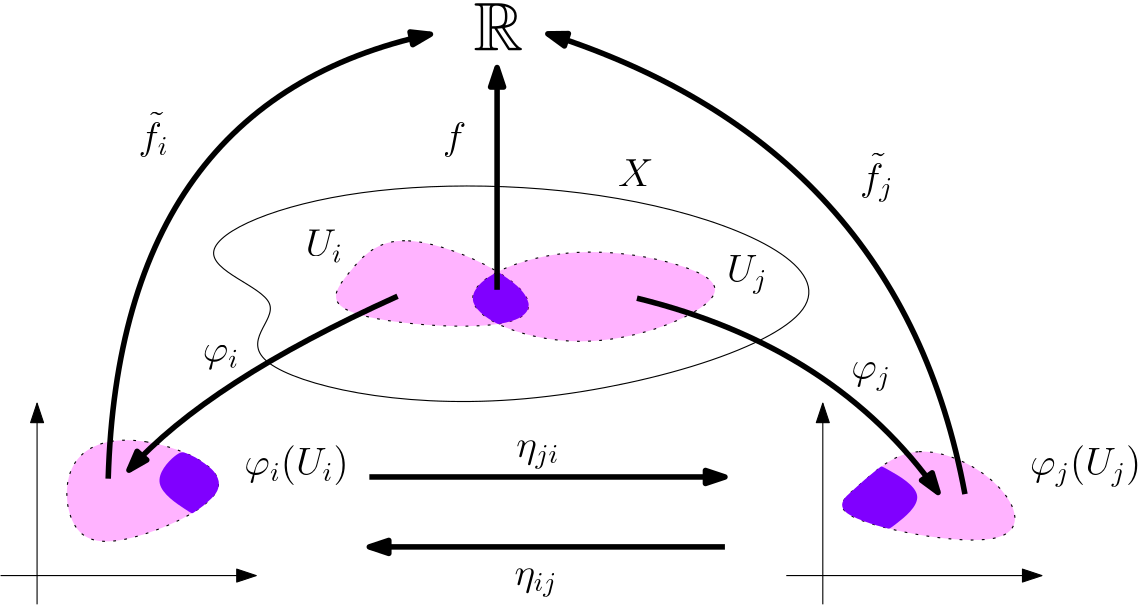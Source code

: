 <?xml version="1.0"?>
<!DOCTYPE ipe SYSTEM "ipe.dtd">
<ipe version="70218" creator="Ipe 7.2.28">
<info created="D:20250711105958" modified="D:20250711140029"/>
<preamble>\usepackage{amssymb}
\usepackage{amsmath}</preamble>
<ipestyle name="basic">
<symbol name="arrow/arc(spx)">
<path stroke="sym-stroke" fill="sym-stroke" pen="sym-pen">
0 0 m
-1 0.333 l
-1 -0.333 l
h
</path>
</symbol>
<symbol name="arrow/farc(spx)">
<path stroke="sym-stroke" fill="white" pen="sym-pen">
0 0 m
-1 0.333 l
-1 -0.333 l
h
</path>
</symbol>
<symbol name="arrow/ptarc(spx)">
<path stroke="sym-stroke" fill="sym-stroke" pen="sym-pen">
0 0 m
-1 0.333 l
-0.8 0 l
-1 -0.333 l
h
</path>
</symbol>
<symbol name="arrow/fptarc(spx)">
<path stroke="sym-stroke" fill="white" pen="sym-pen">
0 0 m
-1 0.333 l
-0.8 0 l
-1 -0.333 l
h
</path>
</symbol>
<symbol name="mark/circle(sx)" transformations="translations">
<path fill="sym-stroke">
0.6 0 0 0.6 0 0 e
0.4 0 0 0.4 0 0 e
</path>
</symbol>
<symbol name="mark/disk(sx)" transformations="translations">
<path fill="sym-stroke">
0.6 0 0 0.6 0 0 e
</path>
</symbol>
<symbol name="mark/fdisk(sfx)" transformations="translations">
<group>
<path fill="sym-fill">
0.5 0 0 0.5 0 0 e
</path>
<path fill="sym-stroke" fillrule="eofill">
0.6 0 0 0.6 0 0 e
0.4 0 0 0.4 0 0 e
</path>
</group>
</symbol>
<symbol name="mark/box(sx)" transformations="translations">
<path fill="sym-stroke" fillrule="eofill">
-0.6 -0.6 m
0.6 -0.6 l
0.6 0.6 l
-0.6 0.6 l
h
-0.4 -0.4 m
0.4 -0.4 l
0.4 0.4 l
-0.4 0.4 l
h
</path>
</symbol>
<symbol name="mark/square(sx)" transformations="translations">
<path fill="sym-stroke">
-0.6 -0.6 m
0.6 -0.6 l
0.6 0.6 l
-0.6 0.6 l
h
</path>
</symbol>
<symbol name="mark/fsquare(sfx)" transformations="translations">
<group>
<path fill="sym-fill">
-0.5 -0.5 m
0.5 -0.5 l
0.5 0.5 l
-0.5 0.5 l
h
</path>
<path fill="sym-stroke" fillrule="eofill">
-0.6 -0.6 m
0.6 -0.6 l
0.6 0.6 l
-0.6 0.6 l
h
-0.4 -0.4 m
0.4 -0.4 l
0.4 0.4 l
-0.4 0.4 l
h
</path>
</group>
</symbol>
<symbol name="mark/cross(sx)" transformations="translations">
<group>
<path fill="sym-stroke">
-0.43 -0.57 m
0.57 0.43 l
0.43 0.57 l
-0.57 -0.43 l
h
</path>
<path fill="sym-stroke">
-0.43 0.57 m
0.57 -0.43 l
0.43 -0.57 l
-0.57 0.43 l
h
</path>
</group>
</symbol>
<symbol name="arrow/fnormal(spx)">
<path stroke="sym-stroke" fill="white" pen="sym-pen">
0 0 m
-1 0.333 l
-1 -0.333 l
h
</path>
</symbol>
<symbol name="arrow/pointed(spx)">
<path stroke="sym-stroke" fill="sym-stroke" pen="sym-pen">
0 0 m
-1 0.333 l
-0.8 0 l
-1 -0.333 l
h
</path>
</symbol>
<symbol name="arrow/fpointed(spx)">
<path stroke="sym-stroke" fill="white" pen="sym-pen">
0 0 m
-1 0.333 l
-0.8 0 l
-1 -0.333 l
h
</path>
</symbol>
<symbol name="arrow/linear(spx)">
<path stroke="sym-stroke" pen="sym-pen">
-1 0.333 m
0 0 l
-1 -0.333 l
</path>
</symbol>
<symbol name="arrow/fdouble(spx)">
<path stroke="sym-stroke" fill="white" pen="sym-pen">
0 0 m
-1 0.333 l
-1 -0.333 l
h
-1 0 m
-2 0.333 l
-2 -0.333 l
h
</path>
</symbol>
<symbol name="arrow/double(spx)">
<path stroke="sym-stroke" fill="sym-stroke" pen="sym-pen">
0 0 m
-1 0.333 l
-1 -0.333 l
h
-1 0 m
-2 0.333 l
-2 -0.333 l
h
</path>
</symbol>
<symbol name="arrow/mid-normal(spx)">
<path stroke="sym-stroke" fill="sym-stroke" pen="sym-pen">
0.5 0 m
-0.5 0.333 l
-0.5 -0.333 l
h
</path>
</symbol>
<symbol name="arrow/mid-fnormal(spx)">
<path stroke="sym-stroke" fill="white" pen="sym-pen">
0.5 0 m
-0.5 0.333 l
-0.5 -0.333 l
h
</path>
</symbol>
<symbol name="arrow/mid-pointed(spx)">
<path stroke="sym-stroke" fill="sym-stroke" pen="sym-pen">
0.5 0 m
-0.5 0.333 l
-0.3 0 l
-0.5 -0.333 l
h
</path>
</symbol>
<symbol name="arrow/mid-fpointed(spx)">
<path stroke="sym-stroke" fill="white" pen="sym-pen">
0.5 0 m
-0.5 0.333 l
-0.3 0 l
-0.5 -0.333 l
h
</path>
</symbol>
<symbol name="arrow/mid-double(spx)">
<path stroke="sym-stroke" fill="sym-stroke" pen="sym-pen">
1 0 m
0 0.333 l
0 -0.333 l
h
0 0 m
-1 0.333 l
-1 -0.333 l
h
</path>
</symbol>
<symbol name="arrow/mid-fdouble(spx)">
<path stroke="sym-stroke" fill="white" pen="sym-pen">
1 0 m
0 0.333 l
0 -0.333 l
h
0 0 m
-1 0.333 l
-1 -0.333 l
h
</path>
</symbol>
<anglesize name="22.5 deg" value="22.5"/>
<anglesize name="30 deg" value="30"/>
<anglesize name="45 deg" value="45"/>
<anglesize name="60 deg" value="60"/>
<anglesize name="90 deg" value="90"/>
<arrowsize name="large" value="10"/>
<arrowsize name="small" value="5"/>
<arrowsize name="tiny" value="3"/>
<color name="blue" value="0 0 1"/>
<color name="brown" value="0.647 0.165 0.165"/>
<color name="darkblue" value="0 0 0.545"/>
<color name="darkcyan" value="0 0.545 0.545"/>
<color name="darkgray" value="0.663"/>
<color name="darkgreen" value="0 0.392 0"/>
<color name="darkmagenta" value="0.545 0 0.545"/>
<color name="darkorange" value="1 0.549 0"/>
<color name="darkred" value="0.545 0 0"/>
<color name="gold" value="1 0.843 0"/>
<color name="gray" value="0.745"/>
<color name="green" value="0 1 0"/>
<color name="lightblue" value="0.678 0.847 0.902"/>
<color name="lightcyan" value="0.878 1 1"/>
<color name="lightgray" value="0.827"/>
<color name="lightgreen" value="0.565 0.933 0.565"/>
<color name="lightyellow" value="1 1 0.878"/>
<color name="navy" value="0 0 0.502"/>
<color name="orange" value="1 0.647 0"/>
<color name="pink" value="1 0.753 0.796"/>
<color name="purple" value="0.627 0.125 0.941"/>
<color name="red" value="1 0 0"/>
<color name="seagreen" value="0.18 0.545 0.341"/>
<color name="turquoise" value="0.251 0.878 0.816"/>
<color name="violet" value="0.933 0.51 0.933"/>
<color name="yellow" value="1 1 0"/>
<dashstyle name="dash dot dotted" value="[4 2 1 2 1 2] 0"/>
<dashstyle name="dash dotted" value="[4 2 1 2] 0"/>
<dashstyle name="dashed" value="[4] 0"/>
<dashstyle name="dotted" value="[1 3] 0"/>
<gridsize name="10 pts (~3.5 mm)" value="10"/>
<gridsize name="14 pts (~5 mm)" value="14"/>
<gridsize name="16 pts (~6 mm)" value="16"/>
<gridsize name="20 pts (~7 mm)" value="20"/>
<gridsize name="28 pts (~10 mm)" value="28"/>
<gridsize name="32 pts (~12 mm)" value="32"/>
<gridsize name="4 pts" value="4"/>
<gridsize name="56 pts (~20 mm)" value="56"/>
<gridsize name="8 pts (~3 mm)" value="8"/>
<opacity name="10%" value="0.1"/>
<opacity name="30%" value="0.3"/>
<opacity name="50%" value="0.5"/>
<opacity name="75%" value="0.75"/>
<pen name="fat" value="1.2"/>
<pen name="heavier" value="0.8"/>
<pen name="ultrafat" value="2"/>
<symbolsize name="large" value="5"/>
<symbolsize name="small" value="2"/>
<symbolsize name="tiny" value="1.1"/>
<textsize name="Huge" value="\Huge"/>
<textsize name="LARGE" value="\LARGE"/>
<textsize name="Large" value="\Large"/>
<textsize name="footnote" value="\footnotesize"/>
<textsize name="huge" value="\huge"/>
<textsize name="large" value="\large"/>
<textsize name="script" value="\scriptsize"/>
<textsize name="small" value="\small"/>
<textsize name="tiny" value="\tiny"/>
<textstyle name="center" begin="\begin{center}" end="\end{center}"/>
<textstyle name="item" begin="\begin{itemize}\item{}" end="\end{itemize}"/>
<textstyle name="itemize" begin="\begin{itemize}" end="\end{itemize}"/>
<tiling name="falling" angle="-60" step="4" width="1"/>
<tiling name="rising" angle="30" step="4" width="1"/>
</ipestyle>
<page>
<layer name="alpha"/>
<view layers="alpha" active="alpha"/>
<path layer="alpha" matrix="1 0 0 0.786882 -5.986 27.2766" stroke="0" opacity="30%" stroke-opacity="opaque">
164 748
228 784
348 780
436 724
284 668
180 700
220 728 u
</path>
<path matrix="1 0 0 0.786882 -5.98612 27.2765" stroke="0" fill="1 0 1" dash="dotted" opacity="30%" stroke-opacity="opaque">
232 740
248 764
300 736
300 712
220 720 u
</path>
<path matrix="1 0 0 0.786882 -5.98612 27.2765" stroke="0" fill="1 0 1" dash="dotted" opacity="30%" stroke-opacity="opaque">
360 744
308 756
260 728
316 700
372 728 u
</path>
<path matrix="1 0 0 0.786882 -5.98576 27.2769" fill="0.502 0 1">
286.259 741.2
284.916 740.305
282.913 738.792
280.931 736.874
279.631 735.382
278.011 732.633
277.542 731.247
277.244 729.287
277.293 727.84
277.57 726.86
278.018 725.581
278.7 724.345
279.893 722.725
281.428 720.978
283.761 719.042
284.531 718.511
285.566 717.754
286.349 717.261
286.349 717.261
286.766 717.324
287.448 717.501
289.001 717.905
290.605 718.372
292.776 719.345
293.748 719.901
294.814 720.733
295.773 721.692
296.583 722.8
297.03 723.865
297.329 725.613
297.371 726.38
297.094 727.787
296.229 730.14
295.525 731.483
294.438 733.167
293.266 734.616
291.689 736.299
290.197 737.706
287.96 739.688
286.255 741.201
286.255 741.201 u
</path>
<text matrix="0.829196 0 0 0.652479 111.491 169.709" transformations="translations" pos="120 684" stroke="0" type="label" width="13.471" height="9.805" depth="2.15" valign="baseline" size="Large" style="math">U_i</text>
<text matrix="0.829196 0 0 0.652479 263.136 160.516" transformations="translations" pos="120 684" stroke="0" type="label" width="14.711" height="9.802" depth="4.09" valign="baseline" size="Large" style="math">U_j</text>
<text matrix="0.829196 0 0 0.652479 224.045 194.988" transformations="translations" pos="120 684" stroke="0" type="label" width="12.786" height="9.803" depth="0" valign="baseline" size="Large" style="math">X</text>
<path matrix="0.821654 0 0 0.646545 -201.122 97.6736" stroke="0" arrow="normal/normal">
384 608 m
384 720 l
</path>
<path matrix="0.821654 0 0 0.646545 -201.122 97.6736" stroke="0" arrow="normal/normal">
368 624 m
480 624 l
</path>
<text matrix="0.821654 0 0 0.646545 90.4226 95.0873" transformations="translations" pos="120 684" stroke="0" type="label" width="37.529" height="10.756" depth="3.59" valign="baseline" size="Large" style="math">\varphi_i(U_i)</text>
<path matrix="0.821654 0 0 0.646545 81.7411 97.6734" stroke="0" arrow="normal/normal">
384 608 m
384 720 l
</path>
<path matrix="0.821654 0 0 0.646545 81.7411 97.6734" stroke="0" arrow="normal/normal">
368 624 m
480 624 l
</path>
<text matrix="0.821654 0 0 0.646545 373.286 95.0872" transformations="translations" pos="120 684" stroke="0" type="label" width="40.01" height="10.759" depth="4.09" valign="baseline" size="Large" style="math">\varphi_j(U_j)</text>
<path matrix="1 0 0 0.786882 -5.986 27.2766" stroke="0" fill="1 0 1" dash="dotted" opacity="30%" stroke-opacity="opaque">
129.505 658.362
156.247 669.53
202.252 644.017
148.358 612.869
130.837 621.374 u
</path>
<path matrix="1 0 0 0.786882 -5.986 27.2766" stroke="0" fill="1 0 1" dash="dotted" opacity="30%" stroke-opacity="opaque">
416.181 642.307
435.139 666.195
470.402 646.099
479.123 610.077
400.634 628.657 u
</path>
<path matrix="1.01009 0 0 0.787889 -7.59984 26.6148" fill="0.502 0 1">
185.499 645.41
184.892 648.02
183.07 651.056
179.974 653.909
177.242 656.398
173.721 658.28
171.172 659.494
160.001 643.953
175.846 630.658
176.028 630.476
178.639 632.843
180.521 634.664
183.07 637.639
184.527 639.703
185.499 642.192
185.559 644.863 u
</path>
<path matrix="1.00396 0 0 0.790439 -7.73786 24.9566" fill="0.502 0 1">
427.33 623.609
427.268 623.671
422.833 625.17
417.774 627.232
413.215 629.792
410.966 631.854
410.279 634.102
410.341 635.351
411.028 637.662
412.902 639.723
415.401 642.659
418.336 646.032
421.959 649.842
424.457 652.278
424.52 652.278
442.883 639.036 u
</path>
<path matrix="1 0 0 0.786882 -5.986 27.2766" stroke="0" pen="ultrafat" arrow="normal/normal">
250.149 729.983 m
181.984 690.946
153.457 650.407 c
</path>
<path matrix="1 0 0 0.786882 -5.986 27.2766" stroke="0" pen="ultrafat" arrow="normal/normal">
336.331 729.082 m
407.799 706.861
444.734 640.198 c
</path>
<path matrix="1 0 0 0.786882 -5.986 20.4242" stroke="0" pen="ultrafat" arrow="normal/normal">
240 656 m
368 656 l
</path>
<path matrix="1 0 0 0.786882 -5.986 20.4242" stroke="0" pen="ultrafat" arrow="normal/normal">
368 624 m
240 624 l
</path>
<text matrix="1 0 0 0.786882 -5.986 27.2766" transformations="translations" pos="180 700" stroke="0" type="label" width="13.132" height="6.176" depth="2.79" valign="baseline" size="Large" style="math">\varphi_i</text>
<text matrix="1 0 0 0.786882 227.515 21.0573" transformations="translations" pos="180 700" stroke="0" type="label" width="14.373" height="6.176" depth="4.09" valign="baseline" size="Large" style="math">\varphi_j</text>
<text matrix="1 0 0 0.786882 106.284 -53.1372" transformations="translations" pos="180 700" stroke="0" type="label" width="15.534" height="6.176" depth="4.09" valign="baseline" size="Large" style="math">\eta_{ij}</text>
<text matrix="1 0 0 0.786882 106.885 -7.06066" transformations="translations" pos="180 700" stroke="0" type="label" width="15.534" height="6.176" depth="4.09" valign="baseline" size="Large" style="math">\eta_{ji}</text>
<text matrix="0.829196 0 0 0.652479 172.045 243.955" transformations="translations" pos="120 684" stroke="0" type="label" width="17.902" height="17.076" depth="0" valign="baseline" size="Huge" style="math">\mathbb R</text>
<path stroke="0" pen="ultrafat" arrow="normal/normal">
140 536 m
144 672
256 696 c
</path>
<path stroke="0" pen="ultrafat" arrow="normal/normal">
280 604 m
280 684 l
</path>
<path stroke="0" pen="ultrafat" arrow="normal/normal">
448.426 530.445 m
425.297 655.572
298.274 696.144 c
</path>
<text matrix="1 0 0 0.786882 -29.1158 103.87" transformations="translations" pos="180 700" stroke="0" type="label" width="10.854" height="13.307" depth="2.79" valign="baseline" size="Large" style="math">\tilde f_i</text>
<text matrix="1 0 0 0.786882 230.618 89.0822" transformations="translations" pos="180 700" stroke="0" type="label" width="12.095" height="13.306" depth="4.09" valign="baseline" size="Large" style="math">\tilde f_j</text>
<text matrix="1 0 0 0.786882 80.4648 103.87" transformations="translations" pos="180 700" stroke="0" type="label" width="8.456" height="9.962" depth="2.79" valign="baseline" size="Large" style="math">f</text>
</page>
</ipe>

